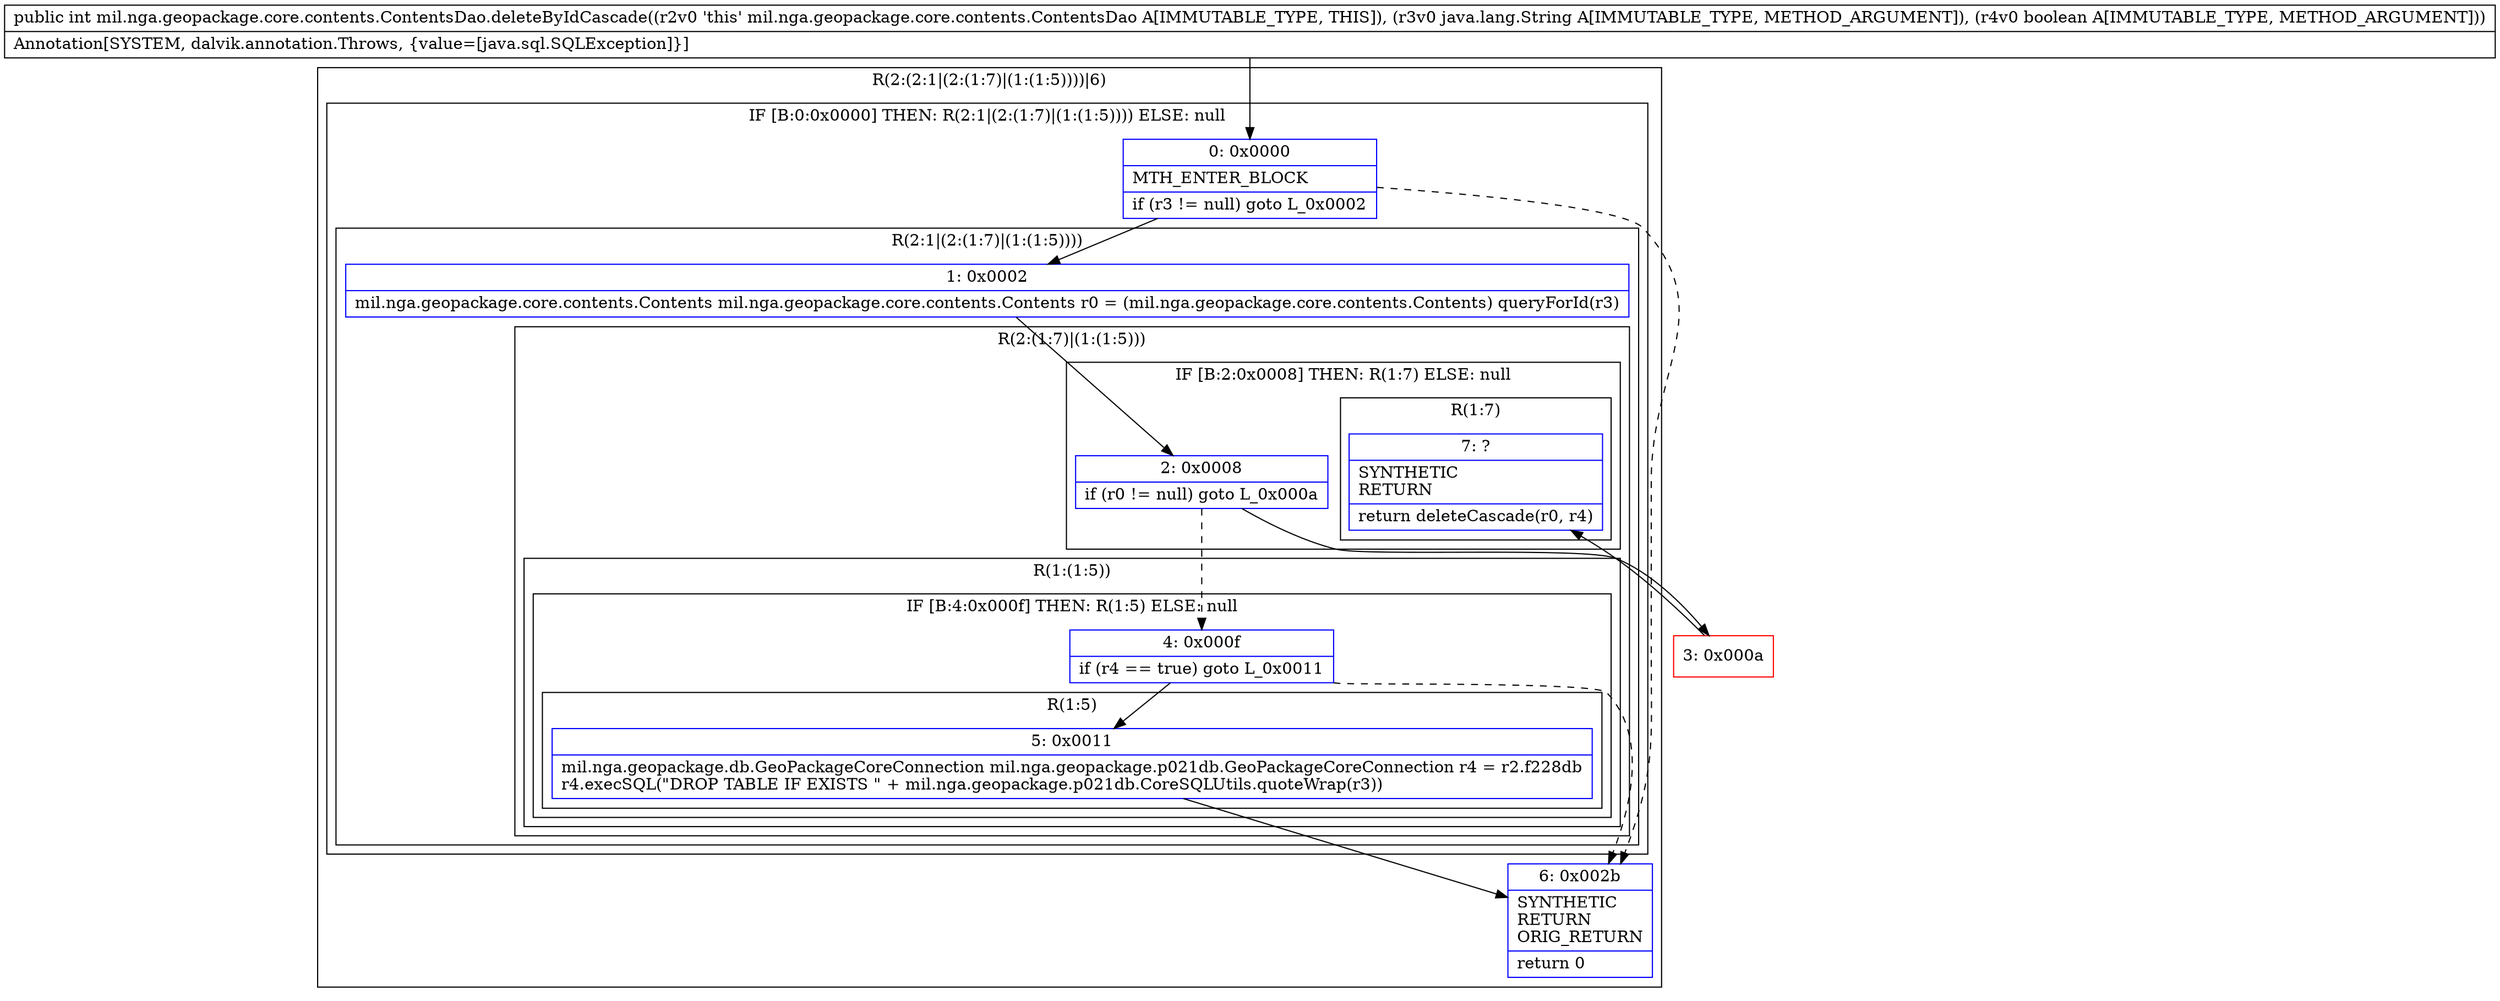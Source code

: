 digraph "CFG formil.nga.geopackage.core.contents.ContentsDao.deleteByIdCascade(Ljava\/lang\/String;Z)I" {
subgraph cluster_Region_460847166 {
label = "R(2:(2:1|(2:(1:7)|(1:(1:5))))|6)";
node [shape=record,color=blue];
subgraph cluster_IfRegion_1390030451 {
label = "IF [B:0:0x0000] THEN: R(2:1|(2:(1:7)|(1:(1:5)))) ELSE: null";
node [shape=record,color=blue];
Node_0 [shape=record,label="{0\:\ 0x0000|MTH_ENTER_BLOCK\l|if (r3 != null) goto L_0x0002\l}"];
subgraph cluster_Region_310808964 {
label = "R(2:1|(2:(1:7)|(1:(1:5))))";
node [shape=record,color=blue];
Node_1 [shape=record,label="{1\:\ 0x0002|mil.nga.geopackage.core.contents.Contents mil.nga.geopackage.core.contents.Contents r0 = (mil.nga.geopackage.core.contents.Contents) queryForId(r3)\l}"];
subgraph cluster_Region_948680319 {
label = "R(2:(1:7)|(1:(1:5)))";
node [shape=record,color=blue];
subgraph cluster_IfRegion_1307726435 {
label = "IF [B:2:0x0008] THEN: R(1:7) ELSE: null";
node [shape=record,color=blue];
Node_2 [shape=record,label="{2\:\ 0x0008|if (r0 != null) goto L_0x000a\l}"];
subgraph cluster_Region_445242895 {
label = "R(1:7)";
node [shape=record,color=blue];
Node_7 [shape=record,label="{7\:\ ?|SYNTHETIC\lRETURN\l|return deleteCascade(r0, r4)\l}"];
}
}
subgraph cluster_Region_497517962 {
label = "R(1:(1:5))";
node [shape=record,color=blue];
subgraph cluster_IfRegion_959784968 {
label = "IF [B:4:0x000f] THEN: R(1:5) ELSE: null";
node [shape=record,color=blue];
Node_4 [shape=record,label="{4\:\ 0x000f|if (r4 == true) goto L_0x0011\l}"];
subgraph cluster_Region_300337378 {
label = "R(1:5)";
node [shape=record,color=blue];
Node_5 [shape=record,label="{5\:\ 0x0011|mil.nga.geopackage.db.GeoPackageCoreConnection mil.nga.geopackage.p021db.GeoPackageCoreConnection r4 = r2.f228db\lr4.execSQL(\"DROP TABLE IF EXISTS \" + mil.nga.geopackage.p021db.CoreSQLUtils.quoteWrap(r3))\l}"];
}
}
}
}
}
}
Node_6 [shape=record,label="{6\:\ 0x002b|SYNTHETIC\lRETURN\lORIG_RETURN\l|return 0\l}"];
}
Node_3 [shape=record,color=red,label="{3\:\ 0x000a}"];
MethodNode[shape=record,label="{public int mil.nga.geopackage.core.contents.ContentsDao.deleteByIdCascade((r2v0 'this' mil.nga.geopackage.core.contents.ContentsDao A[IMMUTABLE_TYPE, THIS]), (r3v0 java.lang.String A[IMMUTABLE_TYPE, METHOD_ARGUMENT]), (r4v0 boolean A[IMMUTABLE_TYPE, METHOD_ARGUMENT]))  | Annotation[SYSTEM, dalvik.annotation.Throws, \{value=[java.sql.SQLException]\}]\l}"];
MethodNode -> Node_0;
Node_0 -> Node_1;
Node_0 -> Node_6[style=dashed];
Node_1 -> Node_2;
Node_2 -> Node_3;
Node_2 -> Node_4[style=dashed];
Node_4 -> Node_5;
Node_4 -> Node_6[style=dashed];
Node_5 -> Node_6;
Node_3 -> Node_7;
}

